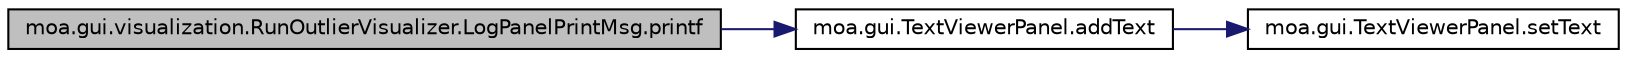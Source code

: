 digraph G
{
  edge [fontname="Helvetica",fontsize="10",labelfontname="Helvetica",labelfontsize="10"];
  node [fontname="Helvetica",fontsize="10",shape=record];
  rankdir=LR;
  Node1 [label="moa.gui.visualization.RunOutlierVisualizer.LogPanelPrintMsg.printf",height=0.2,width=0.4,color="black", fillcolor="grey75", style="filled" fontcolor="black"];
  Node1 -> Node2 [color="midnightblue",fontsize="10",style="solid",fontname="Helvetica"];
  Node2 [label="moa.gui.TextViewerPanel.addText",height=0.2,width=0.4,color="black", fillcolor="white", style="filled",URL="$classmoa_1_1gui_1_1TextViewerPanel.html#ac985c1592b561c42e50ff9d22ff1e917"];
  Node2 -> Node3 [color="midnightblue",fontsize="10",style="solid",fontname="Helvetica"];
  Node3 [label="moa.gui.TextViewerPanel.setText",height=0.2,width=0.4,color="black", fillcolor="white", style="filled",URL="$classmoa_1_1gui_1_1TextViewerPanel.html#ac09cb6daf98fc5b812dd330a4eeb4b11"];
}
